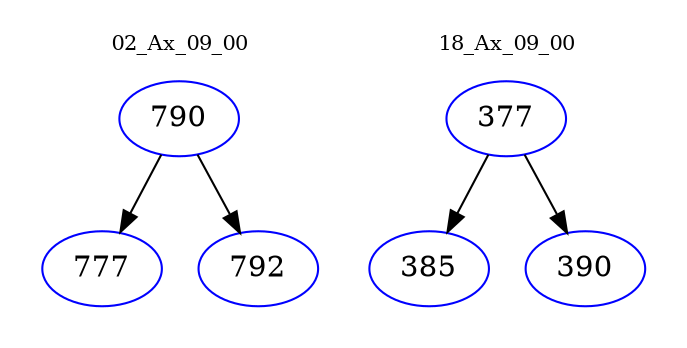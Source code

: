 digraph{
subgraph cluster_0 {
color = white
label = "02_Ax_09_00";
fontsize=10;
T0_790 [label="790", color="blue"]
T0_790 -> T0_777 [color="black"]
T0_777 [label="777", color="blue"]
T0_790 -> T0_792 [color="black"]
T0_792 [label="792", color="blue"]
}
subgraph cluster_1 {
color = white
label = "18_Ax_09_00";
fontsize=10;
T1_377 [label="377", color="blue"]
T1_377 -> T1_385 [color="black"]
T1_385 [label="385", color="blue"]
T1_377 -> T1_390 [color="black"]
T1_390 [label="390", color="blue"]
}
}
